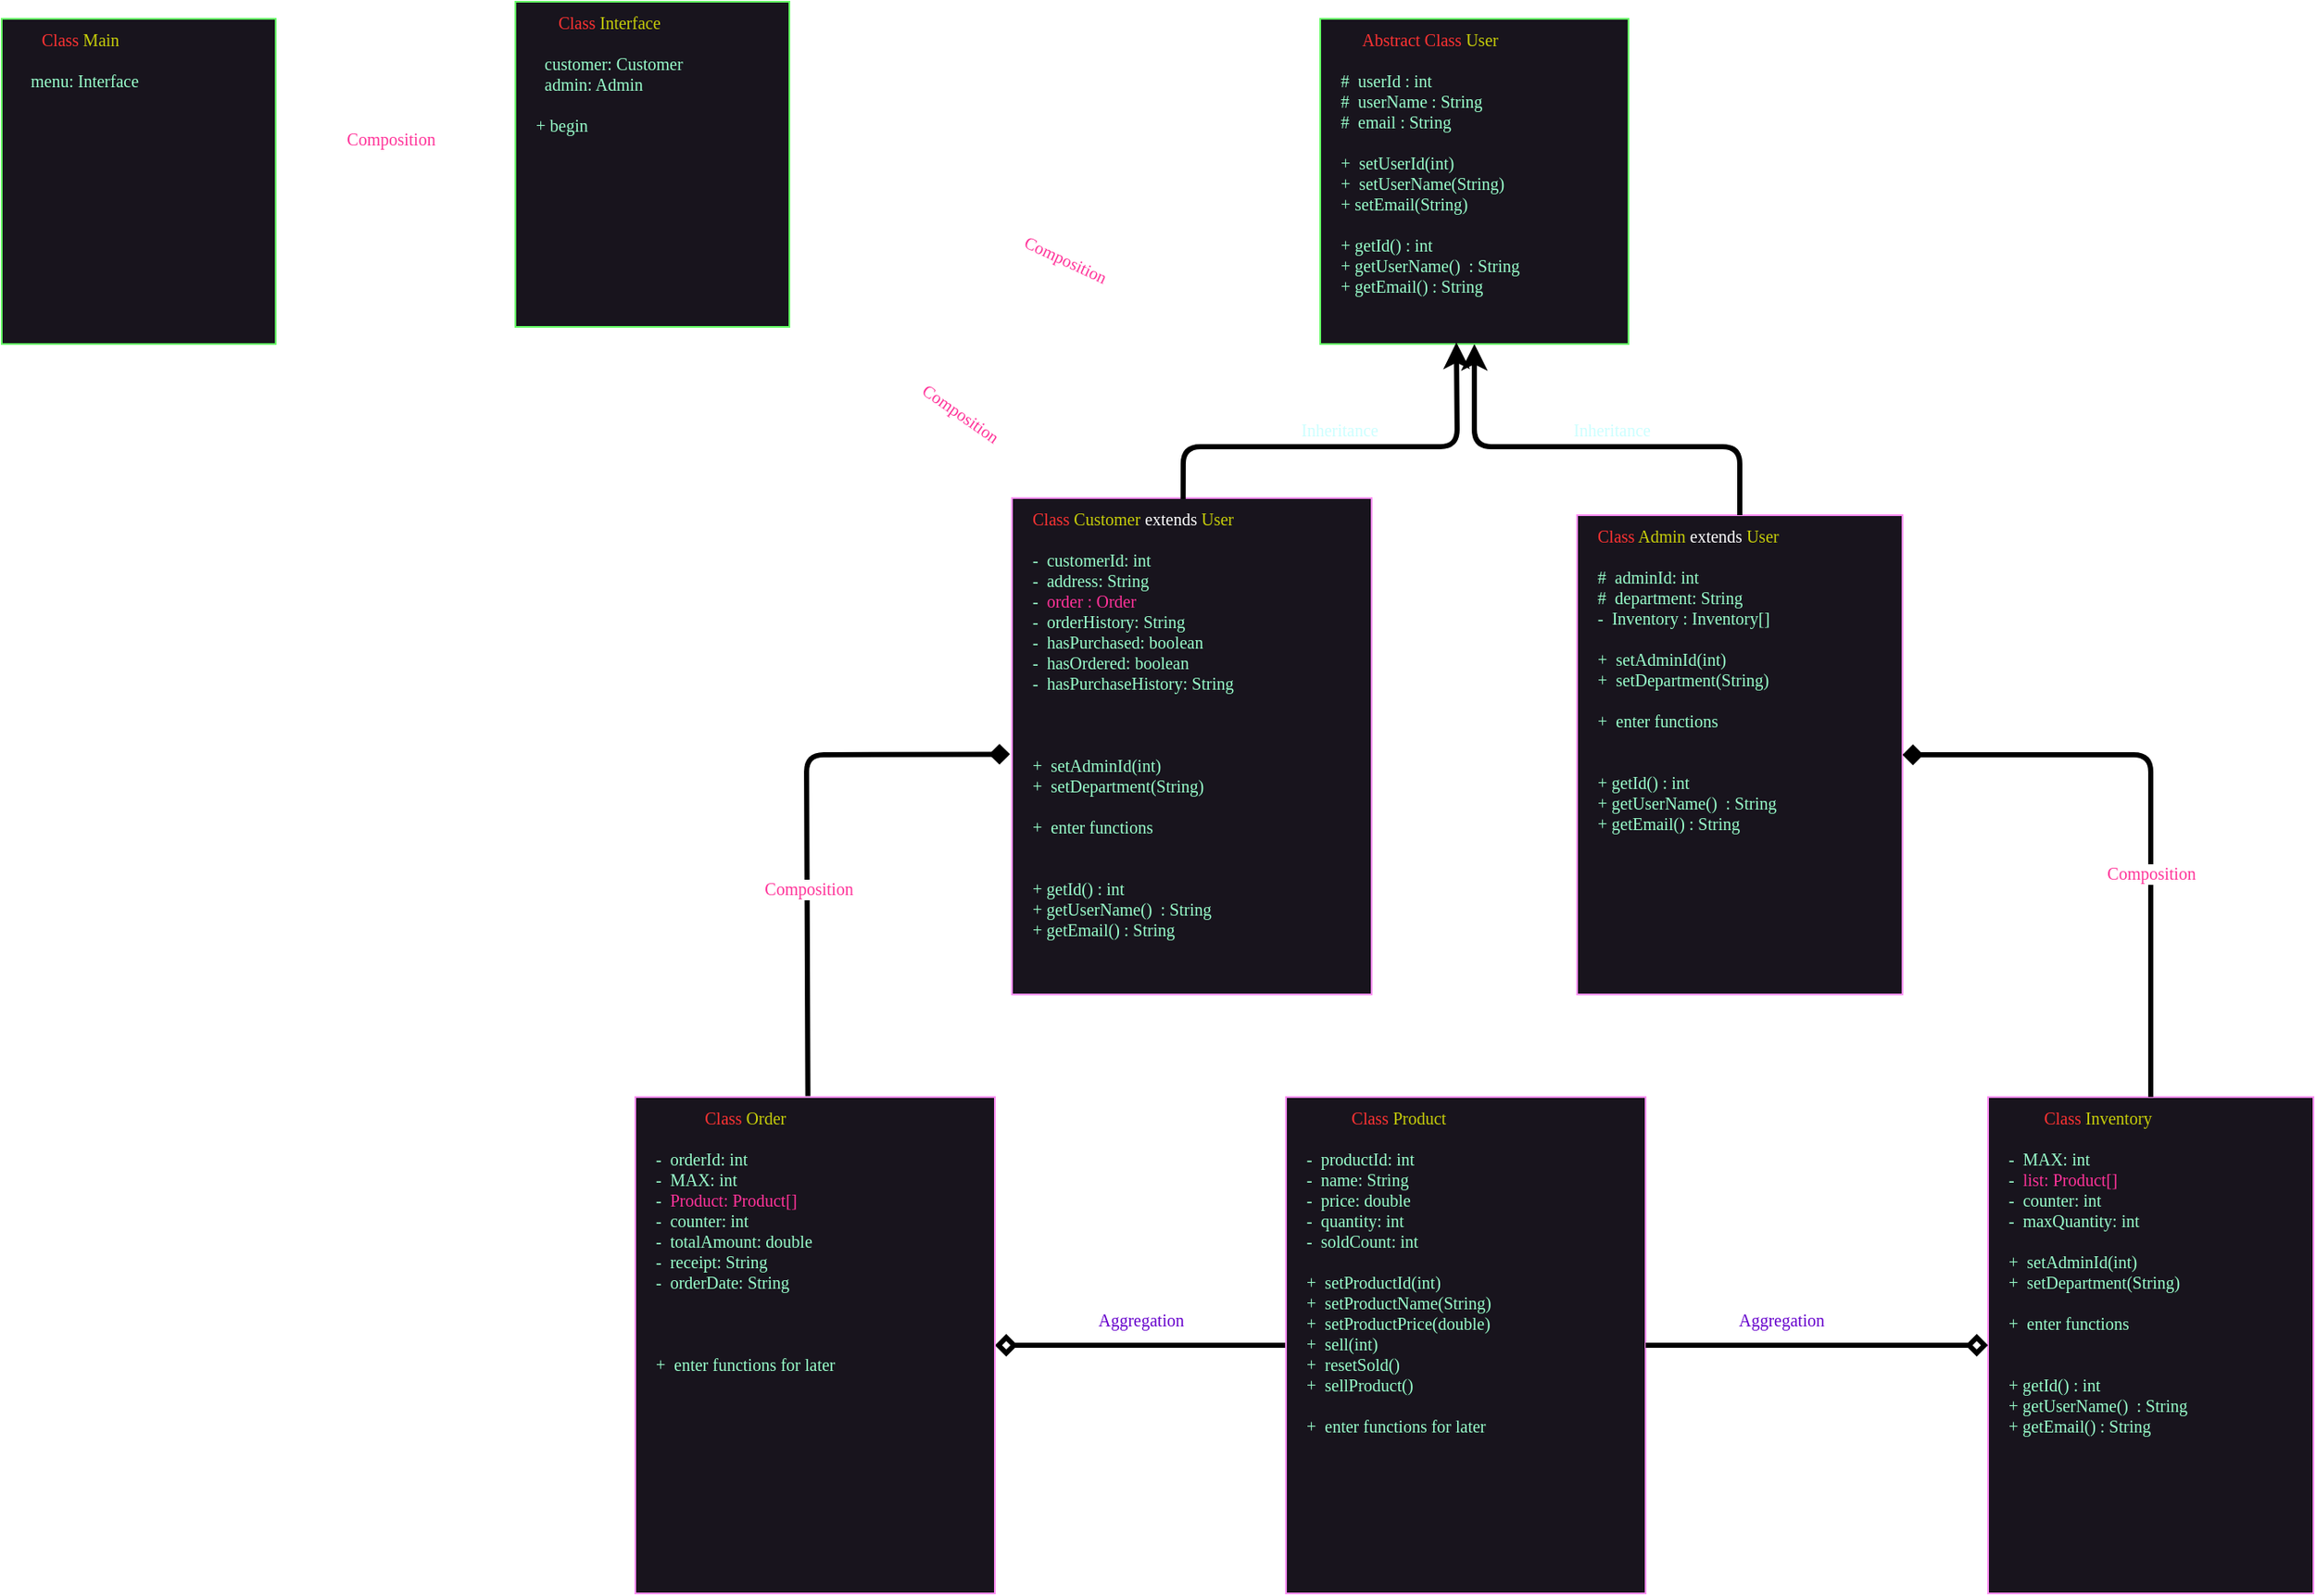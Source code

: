 <mxfile>
    <diagram id="-u7qOAwQq_7p0j6S5Iw7" name="Page-1">
        <mxGraphModel dx="1305" dy="1993" grid="1" gridSize="10" guides="1" tooltips="1" connect="1" arrows="1" fold="1" page="1" pageScale="1" pageWidth="1200000" pageHeight="1600000" math="0" shadow="0">
            <root>
                <mxCell id="0"/>
                <mxCell id="1" parent="0"/>
                <mxCell id="2" value="&lt;div style=&quot;text-align: center; font-size: 10px;&quot;&gt;&lt;span style=&quot;background-color: initial; font-size: 10px;&quot;&gt;&lt;font color=&quot;#ff3333&quot; style=&quot;font-size: 10px;&quot;&gt;Abstract Class &lt;/font&gt;&lt;font color=&quot;#c8cf0a&quot; style=&quot;font-size: 10px;&quot;&gt;User&lt;/font&gt;&lt;/span&gt;&lt;/div&gt;&lt;div style=&quot;text-align: center; font-size: 10px;&quot;&gt;&lt;br style=&quot;font-size: 10px;&quot;&gt;&lt;/div&gt;&lt;font color=&quot;#99ffcc&quot;&gt;#&amp;nbsp; userId : int&lt;br style=&quot;font-size: 10px;&quot;&gt;#&amp;nbsp; userName : String&lt;br style=&quot;font-size: 10px;&quot;&gt;#&amp;nbsp; email : String&lt;br style=&quot;font-size: 10px;&quot;&gt;&lt;br style=&quot;font-size: 10px;&quot;&gt;+&amp;nbsp; setUserId(int)&lt;br style=&quot;font-size: 10px;&quot;&gt;+&amp;nbsp; setUserName(String)&lt;br style=&quot;font-size: 10px;&quot;&gt;+ setEmail(String)&lt;br style=&quot;font-size: 10px;&quot;&gt;&lt;br style=&quot;font-size: 10px;&quot;&gt;+ getId() : int&lt;br style=&quot;font-size: 10px;&quot;&gt;+ getUserName()&amp;nbsp; : String&lt;br style=&quot;font-size: 10px;&quot;&gt;+ getEmail() : String&lt;/font&gt;" style="html=1;align=left;horizontal=1;verticalAlign=top;spacingLeft=10;strokeColor=#66FF66;strokeWidth=1;fillColor=#18141d;fontColor=#333333;fillStyle=auto;gradientColor=none;gradientDirection=south;fontFamily=Lucida Console;fontSize=10;fontStyle=0;whiteSpace=wrap;labelBorderColor=none;" vertex="1" parent="1">
                    <mxGeometry x="3350" y="410" width="180" height="190" as="geometry"/>
                </mxCell>
                <mxCell id="57" style="edgeStyle=none;curved=1;html=1;shadow=0;strokeColor=#FFFFFF;strokeWidth=3;fontFamily=Lucida Console;fontSize=10;fontColor=#FF3399;endArrow=diamond;endFill=1;endSize=5;targetPerimeterSpacing=-3;entryX=1;entryY=0.5;entryDx=0;entryDy=0;exitX=1.001;exitY=0.337;exitDx=0;exitDy=0;exitPerimeter=0;" edge="1" parent="1" source="4" target="54">
                    <mxGeometry relative="1" as="geometry">
                        <mxPoint x="3920" y="520" as="targetPoint"/>
                    </mxGeometry>
                </mxCell>
                <mxCell id="62" value="Composition" style="edgeLabel;html=1;align=center;verticalAlign=middle;resizable=0;points=[];fontSize=10;fontFamily=Lucida Console;fontColor=#FF3399;rotation=25;" vertex="1" connectable="0" parent="57">
                    <mxGeometry x="0.579" y="-1" relative="1" as="geometry">
                        <mxPoint x="23" y="-7" as="offset"/>
                    </mxGeometry>
                </mxCell>
                <mxCell id="4" value="&lt;div style=&quot;text-align: center; font-size: 10px;&quot;&gt;&lt;span style=&quot;background-color: initial; font-size: 10px;&quot;&gt;&lt;font color=&quot;#ff3333&quot; style=&quot;font-size: 10px;&quot;&gt;Class &lt;/font&gt;&lt;font color=&quot;#c8cf0a&quot; style=&quot;font-size: 10px;&quot;&gt;Admin &lt;/font&gt;&lt;font color=&quot;#ffffff&quot; style=&quot;font-size: 10px;&quot;&gt;extends &lt;/font&gt;&lt;font color=&quot;#c8cf0a&quot; style=&quot;font-size: 10px;&quot;&gt;User&lt;/font&gt;&lt;/span&gt;&lt;/div&gt;&lt;div style=&quot;text-align: center; font-size: 10px;&quot;&gt;&lt;br style=&quot;font-size: 10px;&quot;&gt;&lt;/div&gt;&lt;font color=&quot;#99ffcc&quot;&gt;#&amp;nbsp; adminId: int&lt;br style=&quot;font-size: 10px;&quot;&gt;#&amp;nbsp; department: String&lt;br style=&quot;font-size: 10px;&quot;&gt;-&amp;nbsp; Inventory : Inventory[]&lt;br style=&quot;font-size: 10px;&quot;&gt;&lt;br style=&quot;font-size: 10px;&quot;&gt;+&amp;nbsp; setAdminId(int)&lt;br&gt;+&amp;nbsp; setDepartment(String)&lt;br style=&quot;font-size: 10px;&quot;&gt;&lt;br&gt;+&amp;nbsp; enter functions&lt;br&gt;&lt;br&gt;&lt;br style=&quot;font-size: 10px;&quot;&gt;+ getId() : int&lt;br style=&quot;font-size: 10px;&quot;&gt;+ getUserName()&amp;nbsp; : String&lt;br style=&quot;font-size: 10px;&quot;&gt;+ getEmail() : String&lt;/font&gt;" style="html=1;align=left;horizontal=1;verticalAlign=top;spacingLeft=10;strokeColor=#FF8FF4;strokeWidth=1;fillColor=#18141d;fontColor=#333333;fillStyle=auto;gradientColor=none;gradientDirection=south;fontFamily=Lucida Console;fontSize=10;fontStyle=0;whiteSpace=wrap;labelBorderColor=none;" vertex="1" parent="1">
                    <mxGeometry x="3500" y="700" width="190" height="280" as="geometry"/>
                </mxCell>
                <mxCell id="56" style="edgeStyle=none;curved=1;html=1;entryX=1;entryY=1;entryDx=0;entryDy=0;shadow=0;strokeColor=#FFFFFF;strokeWidth=3;fontFamily=Lucida Console;fontSize=10;fontColor=#FF3399;endArrow=diamond;endFill=1;endSize=5;targetPerimeterSpacing=-3;exitX=1;exitY=0.5;exitDx=0;exitDy=0;" edge="1" parent="1" source="5" target="54">
                    <mxGeometry relative="1" as="geometry">
                        <mxPoint x="3390" y="850" as="sourcePoint"/>
                    </mxGeometry>
                </mxCell>
                <mxCell id="63" value="Composition" style="edgeLabel;html=1;align=center;verticalAlign=middle;resizable=0;points=[];fontSize=10;fontFamily=Lucida Console;fontColor=#FF3399;rotation=35;" vertex="1" connectable="0" parent="56">
                    <mxGeometry x="0.599" y="3" relative="1" as="geometry">
                        <mxPoint x="33" y="-2" as="offset"/>
                    </mxGeometry>
                </mxCell>
                <mxCell id="5" value="&lt;div style=&quot;text-align: center; font-size: 10px;&quot;&gt;&lt;span style=&quot;background-color: initial; font-size: 10px;&quot;&gt;&lt;font color=&quot;#ff3333&quot; style=&quot;font-size: 10px;&quot;&gt;Class &lt;/font&gt;&lt;font color=&quot;#c8cf0a&quot; style=&quot;font-size: 10px;&quot;&gt;Customer &lt;/font&gt;&lt;font color=&quot;#ffffff&quot; style=&quot;font-size: 10px;&quot;&gt;extends &lt;/font&gt;&lt;font color=&quot;#c8cf0a&quot; style=&quot;font-size: 10px;&quot;&gt;User&lt;/font&gt;&lt;/span&gt;&lt;/div&gt;&lt;div style=&quot;text-align: center; font-size: 10px;&quot;&gt;&lt;br style=&quot;font-size: 10px;&quot;&gt;&lt;/div&gt;&lt;font color=&quot;#99ffcc&quot;&gt;-&amp;nbsp; customerId: int&lt;br style=&quot;font-size: 10px;&quot;&gt;-&amp;nbsp; address: String&lt;br style=&quot;font-size: 10px;&quot;&gt;-&amp;nbsp; &lt;/font&gt;&lt;font color=&quot;#ff3399&quot;&gt;order : Order&lt;br&gt;&lt;/font&gt;&lt;span style=&quot;color: rgb(153, 255, 204);&quot;&gt;-&amp;nbsp; orderHistory: String&lt;br&gt;&lt;/span&gt;&lt;span style=&quot;color: rgb(153, 255, 204);&quot;&gt;-&amp;nbsp; hasPurchased: boolean&lt;br&gt;&lt;/span&gt;&lt;span style=&quot;color: rgb(153, 255, 204);&quot;&gt;-&amp;nbsp; hasOrdered: boolean&lt;br&gt;&lt;/span&gt;&lt;span style=&quot;color: rgb(153, 255, 204);&quot;&gt;-&amp;nbsp; hasPurchaseHistory: String&lt;/span&gt;&lt;span style=&quot;color: rgb(153, 255, 204);&quot;&gt;&lt;br&gt;&lt;/span&gt;&lt;font color=&quot;#ff3399&quot;&gt;&lt;br&gt;&lt;/font&gt;&lt;br style=&quot;font-size: 10px;&quot;&gt;&lt;br style=&quot;font-size: 10px;&quot;&gt;&lt;font color=&quot;#99ffcc&quot;&gt;+&amp;nbsp; setAdminId(int)&lt;/font&gt;&lt;br&gt;&lt;font color=&quot;#99ffcc&quot;&gt;+&amp;nbsp; setDepartment(String)&lt;/font&gt;&lt;br style=&quot;font-size: 10px;&quot;&gt;&lt;br&gt;&lt;font color=&quot;#99ffcc&quot;&gt;+&amp;nbsp; enter functions&lt;/font&gt;&lt;br&gt;&lt;br&gt;&lt;br style=&quot;font-size: 10px;&quot;&gt;&lt;font color=&quot;#99ffcc&quot;&gt;+ getId() : int&lt;/font&gt;&lt;br style=&quot;font-size: 10px;&quot;&gt;&lt;font color=&quot;#99ffcc&quot;&gt;+ getUserName()&amp;nbsp; : String&lt;/font&gt;&lt;br style=&quot;font-size: 10px;&quot;&gt;&lt;font color=&quot;#99ffcc&quot;&gt;+ getEmail() : String&lt;/font&gt;" style="html=1;align=left;horizontal=1;verticalAlign=top;spacingLeft=10;strokeColor=#FF8FF4;strokeWidth=1;fillColor=#18141d;fontColor=#333333;fillStyle=auto;gradientColor=none;gradientDirection=south;fontFamily=Lucida Console;fontSize=10;fontStyle=0;labelBorderColor=none;perimeterSpacing=1;whiteSpace=wrap;" vertex="1" parent="1">
                    <mxGeometry x="3170" y="690" width="210" height="290" as="geometry"/>
                </mxCell>
                <mxCell id="6" value="" style="edgeStyle=none;orthogonalLoop=1;jettySize=auto;html=1;fontFamily=Lucida Console;fontSize=10;fontColor=#CCFFFF;entryX=0.275;entryY=0.995;entryDx=0;entryDy=0;entryPerimeter=0;exitX=0.476;exitY=0.005;exitDx=0;exitDy=0;exitPerimeter=0;strokeWidth=3;" edge="1" parent="1" source="5">
                    <mxGeometry width="100" relative="1" as="geometry">
                        <mxPoint x="3275" y="710" as="sourcePoint"/>
                        <mxPoint x="3429.5" y="599.05" as="targetPoint"/>
                        <Array as="points">
                            <mxPoint x="3270" y="660"/>
                            <mxPoint x="3430" y="660"/>
                        </Array>
                    </mxGeometry>
                </mxCell>
                <mxCell id="12" value="&lt;font color=&quot;#ccffff&quot;&gt;Inheritance&lt;/font&gt;" style="edgeLabel;html=1;align=center;verticalAlign=middle;resizable=0;points=[];fontSize=10;fontFamily=Lucida Console;fontColor=#FFFFFF;" vertex="1" connectable="0" parent="6">
                    <mxGeometry x="0.161" y="-2" relative="1" as="geometry">
                        <mxPoint x="-25" y="-12" as="offset"/>
                    </mxGeometry>
                </mxCell>
                <mxCell id="7" value="" style="edgeStyle=none;orthogonalLoop=1;jettySize=auto;html=1;fontFamily=Lucida Console;fontSize=10;fontColor=#C8CF0A;exitX=0.5;exitY=0;exitDx=0;exitDy=0;strokeWidth=3;" edge="1" parent="1" source="4">
                    <mxGeometry width="100" relative="1" as="geometry">
                        <mxPoint x="3490" y="730" as="sourcePoint"/>
                        <mxPoint x="3440" y="600" as="targetPoint"/>
                        <Array as="points">
                            <mxPoint x="3595" y="660"/>
                            <mxPoint x="3440" y="660"/>
                        </Array>
                    </mxGeometry>
                </mxCell>
                <mxCell id="9" value="&lt;font color=&quot;#ccffff&quot;&gt;Inheritance&lt;/font&gt;" style="edgeLabel;html=1;align=center;verticalAlign=middle;resizable=0;points=[];fontSize=10;fontFamily=Lucida Console;fontColor=#C8CF0A;" vertex="1" connectable="0" parent="7">
                    <mxGeometry x="-0.09" y="-1" relative="1" as="geometry">
                        <mxPoint x="1" y="-9" as="offset"/>
                    </mxGeometry>
                </mxCell>
                <mxCell id="42" style="edgeStyle=none;html=1;entryX=1;entryY=0.5;entryDx=0;entryDy=0;shadow=0;strokeWidth=3;fontFamily=Lucida Console;fontSize=10;fontColor=#FF3399;endArrow=diamond;targetPerimeterSpacing=-3;curved=1;endFill=0;exitX=0;exitY=0.5;exitDx=0;exitDy=0;" edge="1" parent="1" source="13" target="14">
                    <mxGeometry relative="1" as="geometry"/>
                </mxCell>
                <mxCell id="44" value="&lt;font color=&quot;#6600cc&quot;&gt;Aggregation&lt;/font&gt;" style="edgeLabel;html=1;align=center;verticalAlign=middle;resizable=0;points=[];fontSize=10;fontFamily=Lucida Console;fontColor=#FF3399;" vertex="1" connectable="0" parent="42">
                    <mxGeometry x="-0.113" relative="1" as="geometry">
                        <mxPoint x="-10" y="-15" as="offset"/>
                    </mxGeometry>
                </mxCell>
                <mxCell id="13" value="&lt;div style=&quot;text-align: center; font-size: 10px;&quot;&gt;&lt;span style=&quot;background-color: initial; font-size: 10px;&quot;&gt;&lt;font color=&quot;#ff3333&quot; style=&quot;font-size: 10px;&quot;&gt;Class &lt;/font&gt;&lt;font color=&quot;#c8cf0a&quot; style=&quot;font-size: 10px;&quot;&gt;Product&lt;/font&gt;&lt;/span&gt;&lt;/div&gt;&lt;div style=&quot;text-align: center; font-size: 10px;&quot;&gt;&lt;br style=&quot;font-size: 10px;&quot;&gt;&lt;/div&gt;&lt;font color=&quot;#99ffcc&quot;&gt;-&amp;nbsp; productId: int&lt;br style=&quot;font-size: 10px;&quot;&gt;-&amp;nbsp; name: String&lt;br style=&quot;font-size: 10px;&quot;&gt;-&amp;nbsp; price: double&lt;br&gt;-&amp;nbsp; quantity: int&lt;br&gt;-&amp;nbsp; soldCount: int&lt;br style=&quot;font-size: 10px;&quot;&gt;&lt;br style=&quot;font-size: 10px;&quot;&gt;+&amp;nbsp; setProductId(int)&lt;br&gt;+&amp;nbsp; setProductName(String)&lt;br&gt;+&amp;nbsp; setProductPrice(double)&lt;br&gt;+&amp;nbsp; sell(int)&lt;br&gt;+&amp;nbsp; resetSold()&lt;br&gt;+&amp;nbsp; sellProduct()&lt;br style=&quot;font-size: 10px;&quot;&gt;&lt;br&gt;+&amp;nbsp; enter functions for later&lt;br&gt;&lt;br&gt;&lt;br&gt;&lt;/font&gt;" style="html=1;align=left;horizontal=1;verticalAlign=top;spacingLeft=10;strokeColor=#FF8FF4;strokeWidth=1;fillColor=#18141d;fontColor=#333333;fillStyle=auto;gradientColor=none;gradientDirection=south;fontFamily=Lucida Console;fontSize=10;fontStyle=0;whiteSpace=wrap;labelBorderColor=none;" vertex="1" parent="1">
                    <mxGeometry x="3330" y="1040" width="210" height="290" as="geometry"/>
                </mxCell>
                <mxCell id="45" style="edgeStyle=none;html=1;entryX=-0.001;entryY=0.516;entryDx=0;entryDy=0;shadow=0;strokeWidth=3;fontFamily=Lucida Console;fontSize=10;fontColor=#FF3399;endArrow=diamond;endFill=1;targetPerimeterSpacing=-3;exitX=0.48;exitY=-0.002;exitDx=0;exitDy=0;exitPerimeter=0;rounded=1;entryPerimeter=0;anchorPointDirection=1;snapToPoint=1;bendable=1;ignoreEdge=0;endSize=5;" edge="1" parent="1" source="14" target="5">
                    <mxGeometry relative="1" as="geometry">
                        <Array as="points">
                            <mxPoint x="3050" y="840"/>
                        </Array>
                    </mxGeometry>
                </mxCell>
                <mxCell id="46" value="Composition" style="edgeLabel;html=1;align=center;verticalAlign=middle;resizable=0;points=[];fontSize=10;fontFamily=Lucida Console;fontColor=#FF3399;" vertex="1" connectable="0" parent="45">
                    <mxGeometry x="-0.225" y="-1" relative="1" as="geometry">
                        <mxPoint x="-1" y="2" as="offset"/>
                    </mxGeometry>
                </mxCell>
                <mxCell id="14" value="&lt;div style=&quot;text-align: center; font-size: 10px;&quot;&gt;&lt;span style=&quot;background-color: initial; font-size: 10px;&quot;&gt;&lt;font color=&quot;#ff3333&quot; style=&quot;font-size: 10px;&quot;&gt;Class &lt;/font&gt;&lt;font color=&quot;#c8cf0a&quot; style=&quot;font-size: 10px;&quot;&gt;Order&lt;/font&gt;&lt;/span&gt;&lt;/div&gt;&lt;div style=&quot;text-align: center; font-size: 10px;&quot;&gt;&lt;br style=&quot;font-size: 10px;&quot;&gt;&lt;/div&gt;&lt;font color=&quot;#99ffcc&quot;&gt;-&amp;nbsp; orderId: int&lt;br style=&quot;font-size: 10px;&quot;&gt;-&amp;nbsp; MAX: int&lt;br style=&quot;font-size: 10px;&quot;&gt;-&amp;nbsp; &lt;/font&gt;&lt;font color=&quot;#ff3399&quot;&gt;Product: Product[]&lt;/font&gt;&lt;br&gt;&lt;font color=&quot;#99ffcc&quot;&gt;-&amp;nbsp; counter: int&lt;/font&gt;&lt;br&gt;&lt;font color=&quot;#99ffcc&quot;&gt;-&amp;nbsp; totalAmount: double&lt;/font&gt;&lt;br&gt;&lt;font color=&quot;#99ffcc&quot;&gt;-&amp;nbsp; receipt: String&lt;/font&gt;&lt;br&gt;&lt;font color=&quot;#99ffcc&quot;&gt;-&amp;nbsp; orderDate: String&lt;/font&gt;&lt;br style=&quot;font-size: 10px;&quot;&gt;&lt;br style=&quot;font-size: 10px;&quot;&gt;&lt;br style=&quot;font-size: 10px;&quot;&gt;&lt;br&gt;&lt;font color=&quot;#99ffcc&quot;&gt;+&amp;nbsp; enter functions for later&lt;/font&gt;&lt;br&gt;&lt;br&gt;" style="html=1;align=left;horizontal=1;verticalAlign=top;spacingLeft=10;strokeColor=#FF8FF4;strokeWidth=1;fillColor=#18141d;fontColor=#333333;fillStyle=auto;gradientColor=none;gradientDirection=south;fontFamily=Lucida Console;fontSize=10;fontStyle=0;whiteSpace=wrap;labelBorderColor=none;" vertex="1" parent="1">
                    <mxGeometry x="2950" y="1040" width="210" height="290" as="geometry"/>
                </mxCell>
                <mxCell id="47" value="&lt;div style=&quot;text-align: center; font-size: 10px;&quot;&gt;&lt;span style=&quot;background-color: initial; font-size: 10px;&quot;&gt;&lt;font color=&quot;#ff3333&quot; style=&quot;font-size: 10px;&quot;&gt;Class &lt;/font&gt;&lt;font color=&quot;#c8cf0a&quot; style=&quot;font-size: 10px;&quot;&gt;Inventory&lt;/font&gt;&lt;/span&gt;&lt;/div&gt;&lt;div style=&quot;text-align: center; font-size: 10px;&quot;&gt;&lt;br style=&quot;font-size: 10px;&quot;&gt;&lt;/div&gt;&lt;font color=&quot;#99ffcc&quot;&gt;-&amp;nbsp; MAX: int&lt;br style=&quot;font-size: 10px;&quot;&gt;-&amp;nbsp; &lt;/font&gt;&lt;font color=&quot;#ff3399&quot;&gt;list: Product[]&lt;/font&gt;&lt;br&gt;&lt;font color=&quot;#99ffcc&quot;&gt;-&amp;nbsp; counter: int&lt;/font&gt;&lt;br&gt;&lt;font color=&quot;#99ffcc&quot;&gt;-&amp;nbsp; maxQuantity: int&lt;/font&gt;&lt;br style=&quot;font-size: 10px;&quot;&gt;&lt;br style=&quot;font-size: 10px;&quot;&gt;&lt;font color=&quot;#99ffcc&quot;&gt;+&amp;nbsp; setAdminId(int)&lt;/font&gt;&lt;br&gt;&lt;font color=&quot;#99ffcc&quot;&gt;+&amp;nbsp; setDepartment(String)&lt;/font&gt;&lt;br style=&quot;font-size: 10px;&quot;&gt;&lt;br&gt;&lt;font color=&quot;#99ffcc&quot;&gt;+&amp;nbsp; enter functions&lt;/font&gt;&lt;br&gt;&lt;br&gt;&lt;br style=&quot;font-size: 10px;&quot;&gt;&lt;font color=&quot;#99ffcc&quot;&gt;+ getId() : int&lt;/font&gt;&lt;br style=&quot;font-size: 10px;&quot;&gt;&lt;font color=&quot;#99ffcc&quot;&gt;+ getUserName()&amp;nbsp; : String&lt;/font&gt;&lt;br style=&quot;font-size: 10px;&quot;&gt;&lt;font color=&quot;#99ffcc&quot;&gt;+ getEmail() : String&lt;/font&gt;" style="html=1;align=left;horizontal=1;verticalAlign=top;spacingLeft=10;strokeColor=#FF8FF4;strokeWidth=1;fillColor=#18141d;fontColor=#333333;fillStyle=auto;gradientColor=none;gradientDirection=south;fontFamily=Lucida Console;fontSize=10;fontStyle=0;whiteSpace=wrap;labelBorderColor=none;" vertex="1" parent="1">
                    <mxGeometry x="3740" y="1040" width="190" height="290" as="geometry"/>
                </mxCell>
                <mxCell id="50" style="edgeStyle=none;html=1;shadow=0;strokeWidth=3;fontFamily=Lucida Console;fontSize=10;fontColor=#FF3399;endArrow=diamond;endFill=1;targetPerimeterSpacing=-3;exitX=0.5;exitY=0;exitDx=0;exitDy=0;rounded=1;anchorPointDirection=1;snapToPoint=1;bendable=1;ignoreEdge=0;endSize=5;entryX=1;entryY=0.5;entryDx=0;entryDy=0;" edge="1" parent="1" source="47" target="4">
                    <mxGeometry relative="1" as="geometry">
                        <mxPoint x="3852.01" y="1040" as="sourcePoint"/>
                        <mxPoint x="3730" y="840" as="targetPoint"/>
                        <Array as="points">
                            <mxPoint x="3835" y="840"/>
                        </Array>
                    </mxGeometry>
                </mxCell>
                <mxCell id="51" value="Composition" style="edgeLabel;html=1;align=center;verticalAlign=middle;resizable=0;points=[];fontSize=10;fontFamily=Lucida Console;fontColor=#FF3399;" vertex="1" connectable="0" parent="50">
                    <mxGeometry x="-0.225" y="-1" relative="1" as="geometry">
                        <mxPoint x="-1" y="2" as="offset"/>
                    </mxGeometry>
                </mxCell>
                <mxCell id="52" style="edgeStyle=none;html=1;shadow=0;strokeWidth=3;fontFamily=Lucida Console;fontSize=10;fontColor=#FF3399;endArrow=diamond;targetPerimeterSpacing=-3;curved=1;endFill=0;exitX=1;exitY=0.5;exitDx=0;exitDy=0;entryX=0;entryY=0.5;entryDx=0;entryDy=0;" edge="1" parent="1" source="13" target="47">
                    <mxGeometry relative="1" as="geometry">
                        <mxPoint x="3540" y="1190" as="sourcePoint"/>
                        <mxPoint x="3630" y="1195" as="targetPoint"/>
                    </mxGeometry>
                </mxCell>
                <mxCell id="53" value="&lt;font color=&quot;#6600cc&quot;&gt;Aggregation&lt;/font&gt;" style="edgeLabel;html=1;align=center;verticalAlign=middle;resizable=0;points=[];fontSize=10;fontFamily=Lucida Console;fontColor=#FF3399;" vertex="1" connectable="0" parent="52">
                    <mxGeometry x="-0.113" relative="1" as="geometry">
                        <mxPoint x="-10" y="-15" as="offset"/>
                    </mxGeometry>
                </mxCell>
                <mxCell id="59" style="edgeStyle=none;curved=1;html=1;entryX=1;entryY=0.474;entryDx=0;entryDy=0;shadow=0;strokeColor=#FFFFFF;strokeWidth=3;fontFamily=Lucida Console;fontSize=10;fontColor=#FF3399;endArrow=diamond;endFill=1;endSize=5;targetPerimeterSpacing=-3;entryPerimeter=0;" edge="1" parent="1" target="58">
                    <mxGeometry relative="1" as="geometry">
                        <mxPoint x="2880" y="500" as="sourcePoint"/>
                    </mxGeometry>
                </mxCell>
                <mxCell id="64" value="Composition" style="edgeLabel;html=1;align=center;verticalAlign=middle;resizable=0;points=[];fontSize=10;fontFamily=Lucida Console;fontColor=#FF3399;" vertex="1" connectable="0" parent="59">
                    <mxGeometry x="-0.284" y="2" relative="1" as="geometry">
                        <mxPoint x="-23" y="-22" as="offset"/>
                    </mxGeometry>
                </mxCell>
                <mxCell id="54" value="&lt;div style=&quot;text-align: center; font-size: 10px;&quot;&gt;&lt;span style=&quot;background-color: initial; font-size: 10px;&quot;&gt;&lt;font color=&quot;#ff3333&quot; style=&quot;font-size: 10px;&quot;&gt;Class &lt;/font&gt;&lt;font color=&quot;#c8cf0a&quot; style=&quot;font-size: 10px;&quot;&gt;Interface&lt;/font&gt;&lt;/span&gt;&lt;/div&gt;&lt;div style=&quot;text-align: center; font-size: 10px;&quot;&gt;&lt;br style=&quot;font-size: 10px;&quot;&gt;&lt;/div&gt;&lt;font color=&quot;#99ffcc&quot;&gt;&amp;nbsp; customer: Customer&lt;br style=&quot;font-size: 10px;&quot;&gt;&amp;nbsp; admin: Admin&lt;br style=&quot;font-size: 10px;&quot;&gt;&lt;br style=&quot;font-size: 10px;&quot;&gt;+ begin&lt;/font&gt;" style="html=1;align=left;horizontal=1;verticalAlign=top;spacingLeft=10;strokeColor=#66FF66;strokeWidth=1;fillColor=#18141d;fontColor=#333333;fillStyle=auto;gradientColor=none;gradientDirection=south;fontFamily=Lucida Console;fontSize=10;fontStyle=0;whiteSpace=wrap;labelBorderColor=none;" vertex="1" parent="1">
                    <mxGeometry x="2880" y="400" width="160" height="190" as="geometry"/>
                </mxCell>
                <mxCell id="58" value="&lt;div style=&quot;text-align: center; font-size: 10px;&quot;&gt;&lt;span style=&quot;background-color: initial; font-size: 10px;&quot;&gt;&lt;font color=&quot;#ff3333&quot; style=&quot;font-size: 10px;&quot;&gt;Class &lt;/font&gt;&lt;font color=&quot;#c8cf0a&quot; style=&quot;font-size: 10px;&quot;&gt;Main&lt;/font&gt;&lt;/span&gt;&lt;/div&gt;&lt;div style=&quot;text-align: center; font-size: 10px;&quot;&gt;&lt;br style=&quot;font-size: 10px;&quot;&gt;&lt;/div&gt;&lt;font color=&quot;#99ffcc&quot;&gt;&amp;nbsp; menu: Interface&lt;br&gt;&lt;/font&gt;" style="html=1;align=left;horizontal=1;verticalAlign=top;spacingLeft=10;strokeColor=#66FF66;strokeWidth=1;fillColor=#18141d;fontColor=#333333;fillStyle=auto;gradientColor=none;gradientDirection=south;fontFamily=Lucida Console;fontSize=10;fontStyle=0;whiteSpace=wrap;labelBorderColor=none;" vertex="1" parent="1">
                    <mxGeometry x="2580" y="410" width="160" height="190" as="geometry"/>
                </mxCell>
            </root>
        </mxGraphModel>
    </diagram>
</mxfile>